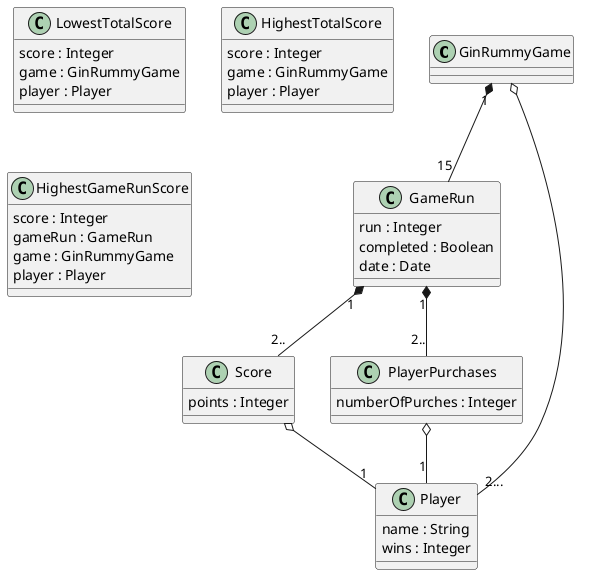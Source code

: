 @startuml

class GinRummyGame {
}

class GameRun {
    run : Integer
    completed : Boolean
    date : Date
}

class Score {
    points : Integer
}

class PlayerPurchases {
    numberOfPurches : Integer
}

class Player {
    name : String
    wins : Integer
}

GinRummyGame "1" *-- "15" GameRun
GinRummyGame o-- "2..." Player
GameRun "1" *-- "2.." Score
Score o-- "1" Player
GameRun "1" *-- "2.." PlayerPurchases
PlayerPurchases o-- "1" Player

class LowestTotalScore {
    score : Integer
    game : GinRummyGame
    player : Player
}

class HighestTotalScore {
    score : Integer
    game : GinRummyGame
    player : Player
}

class HighestGameRunScore {
    score : Integer
    gameRun : GameRun
    game : GinRummyGame
    player : Player
}

@enduml